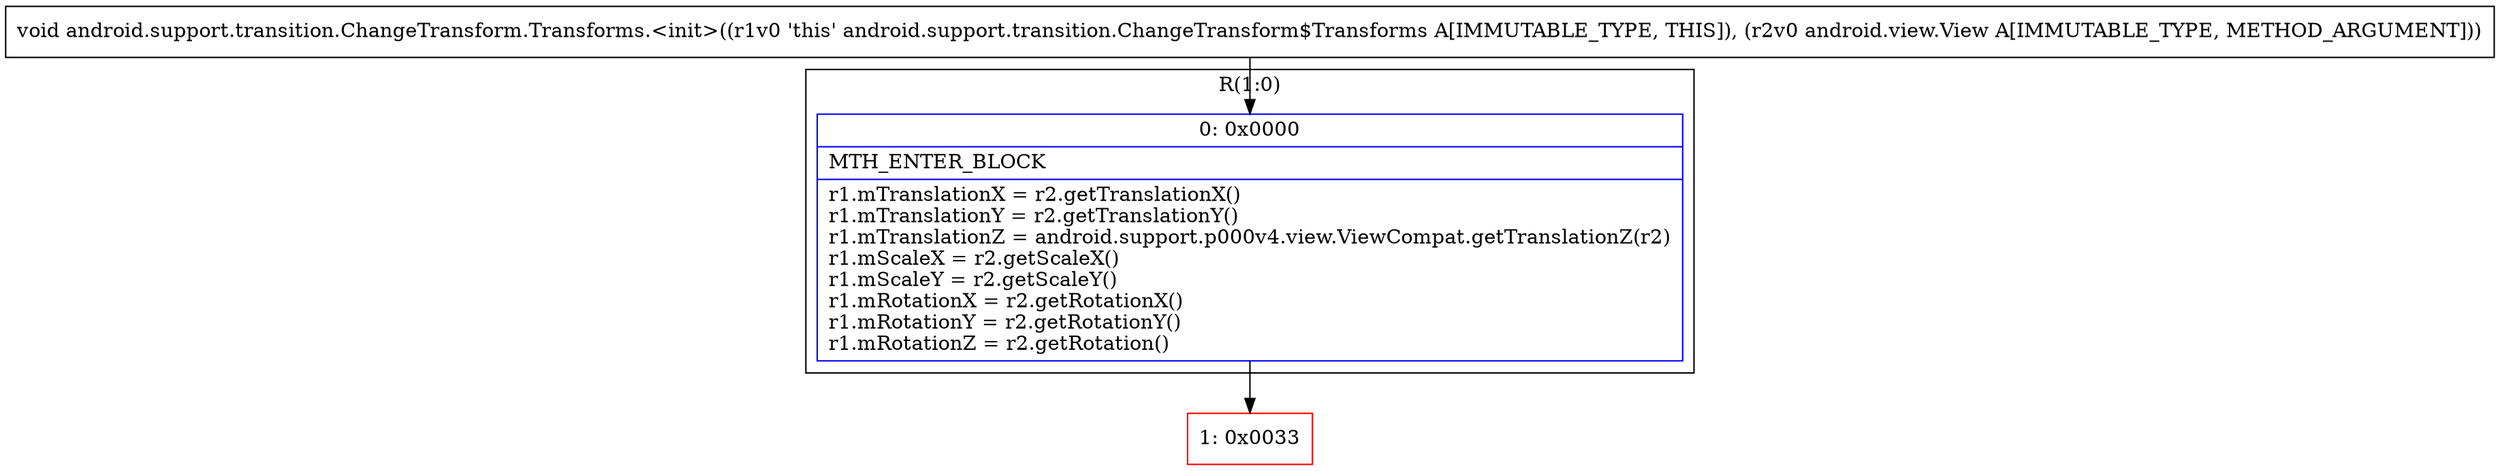digraph "CFG forandroid.support.transition.ChangeTransform.Transforms.\<init\>(Landroid\/view\/View;)V" {
subgraph cluster_Region_1589955506 {
label = "R(1:0)";
node [shape=record,color=blue];
Node_0 [shape=record,label="{0\:\ 0x0000|MTH_ENTER_BLOCK\l|r1.mTranslationX = r2.getTranslationX()\lr1.mTranslationY = r2.getTranslationY()\lr1.mTranslationZ = android.support.p000v4.view.ViewCompat.getTranslationZ(r2)\lr1.mScaleX = r2.getScaleX()\lr1.mScaleY = r2.getScaleY()\lr1.mRotationX = r2.getRotationX()\lr1.mRotationY = r2.getRotationY()\lr1.mRotationZ = r2.getRotation()\l}"];
}
Node_1 [shape=record,color=red,label="{1\:\ 0x0033}"];
MethodNode[shape=record,label="{void android.support.transition.ChangeTransform.Transforms.\<init\>((r1v0 'this' android.support.transition.ChangeTransform$Transforms A[IMMUTABLE_TYPE, THIS]), (r2v0 android.view.View A[IMMUTABLE_TYPE, METHOD_ARGUMENT])) }"];
MethodNode -> Node_0;
Node_0 -> Node_1;
}


